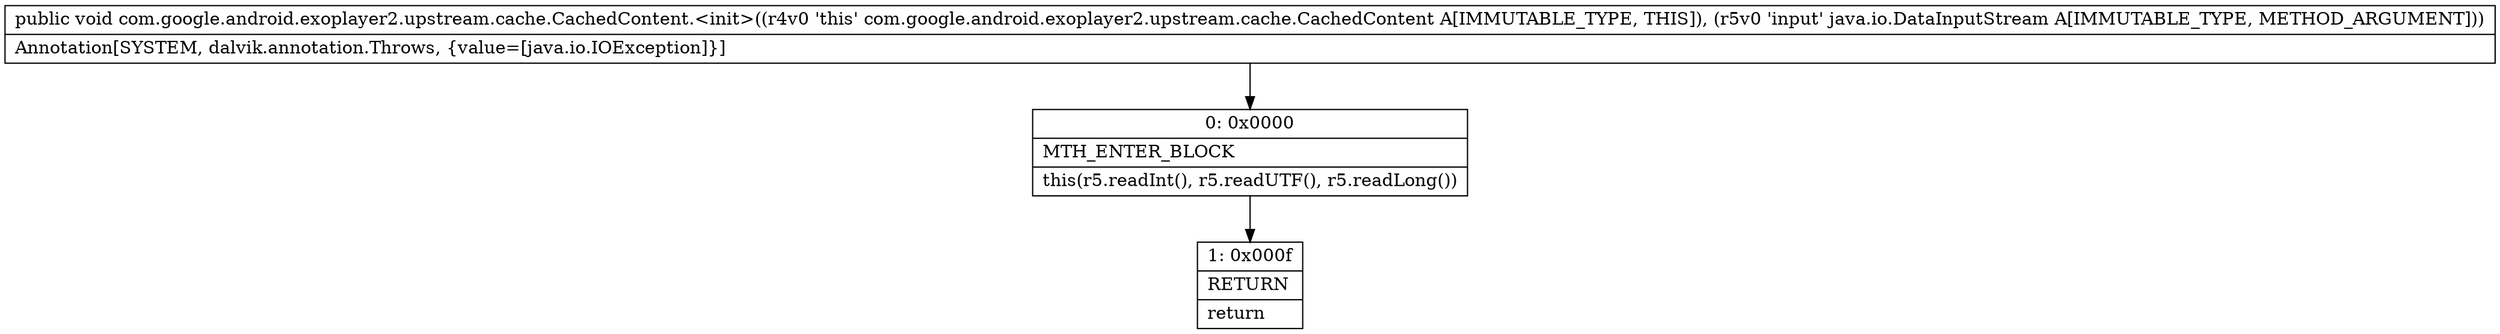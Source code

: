 digraph "CFG forcom.google.android.exoplayer2.upstream.cache.CachedContent.\<init\>(Ljava\/io\/DataInputStream;)V" {
Node_0 [shape=record,label="{0\:\ 0x0000|MTH_ENTER_BLOCK\l|this(r5.readInt(), r5.readUTF(), r5.readLong())\l}"];
Node_1 [shape=record,label="{1\:\ 0x000f|RETURN\l|return\l}"];
MethodNode[shape=record,label="{public void com.google.android.exoplayer2.upstream.cache.CachedContent.\<init\>((r4v0 'this' com.google.android.exoplayer2.upstream.cache.CachedContent A[IMMUTABLE_TYPE, THIS]), (r5v0 'input' java.io.DataInputStream A[IMMUTABLE_TYPE, METHOD_ARGUMENT]))  | Annotation[SYSTEM, dalvik.annotation.Throws, \{value=[java.io.IOException]\}]\l}"];
MethodNode -> Node_0;
Node_0 -> Node_1;
}

